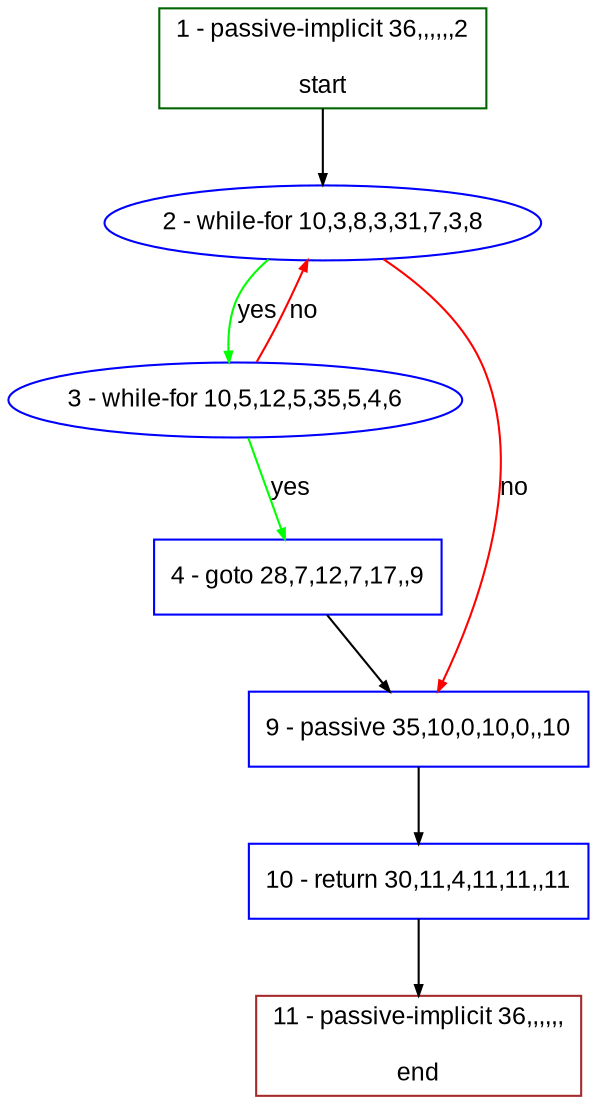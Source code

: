 digraph "" {
  graph [style="rounded,filled", label="", fontsize="12", packmode="clust", bgcolor="white", pack="true", compound="true", fontname="Arial", fillcolor="#FFFFCC"];
  node [style="filled", label="", fixedsize="false", fontsize="12", shape="rectangle", color="grey", compound="true", fontname="Arial", node_initialized="no", fillcolor="white"];
  edge [lhead="", arrowtail="none", label="", arrowhead="normal", fontsize="12", ltail="", dir="forward", color="black", arrowsize="0.5", compound="true", fontcolor="black", fontname="Arial"];
  __N1 [style="filled", label="2 - while-for 10,3,8,3,31,7,3,8", shape="oval", color="#0000ff", fillcolor="#ffffff"];
  __N2 [style="filled", label="1 - passive-implicit 36,,,,,,2\n\nstart", shape="box", color="#006400", fillcolor="#ffffff"];
  __N3 [style="filled", label="3 - while-for 10,5,12,5,35,5,4,6", shape="oval", color="#0000ff", fillcolor="#ffffff"];
  __N4 [style="filled", label="9 - passive 35,10,0,10,0,,10", shape="box", color="#0000ff", fillcolor="#ffffff"];
  __N5 [style="filled", label="4 - goto 28,7,12,7,17,,9", shape="box", color="#0000ff", fillcolor="#ffffff"];
  __N6 [style="filled", label="10 - return 30,11,4,11,11,,11", shape="box", color="#0000ff", fillcolor="#ffffff"];
  __N7 [style="filled", label="11 - passive-implicit 36,,,,,,\n\nend", shape="box", color="#a52a2a", fillcolor="#ffffff"];
  __N2 -> __N1 [arrowtail="none", arrowhead="normal", label="", dir="forward", color="#000000"];
  __N1 -> __N3 [arrowtail="none", arrowhead="normal", label="yes", dir="forward", color="#00ff00"];
  __N3 -> __N1 [arrowtail="none", arrowhead="normal", label="no", dir="forward", color="#ff0000"];
  __N1 -> __N4 [arrowtail="none", arrowhead="normal", label="no", dir="forward", color="#ff0000"];
  __N3 -> __N5 [arrowtail="none", arrowhead="normal", label="yes", dir="forward", color="#00ff00"];
  __N5 -> __N4 [arrowtail="none", arrowhead="normal", label="", dir="forward", color="#000000"];
  __N4 -> __N6 [arrowtail="none", arrowhead="normal", label="", dir="forward", color="#000000"];
  __N6 -> __N7 [arrowtail="none", arrowhead="normal", label="", dir="forward", color="#000000"];
}

